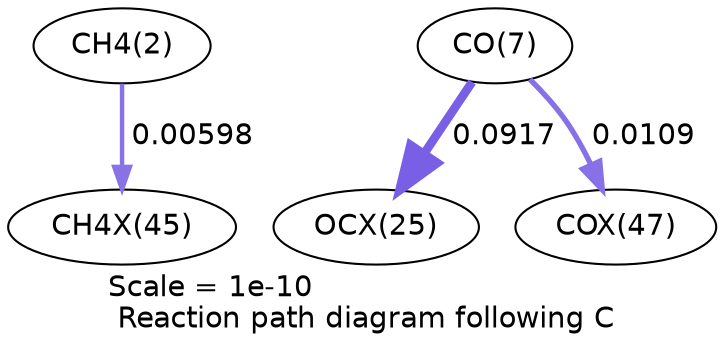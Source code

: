 digraph reaction_paths {
center=1;
s4 -> s42[fontname="Helvetica", penwidth=2.14, arrowsize=1.07, color="0.7, 0.506, 0.9"
, label=" 0.00598"];
s9 -> s38[fontname="Helvetica", penwidth=4.2, arrowsize=2.1, color="0.7, 0.592, 0.9"
, label=" 0.0917"];
s9 -> s44[fontname="Helvetica", penwidth=2.59, arrowsize=1.29, color="0.7, 0.511, 0.9"
, label=" 0.0109"];
s4 [ fontname="Helvetica", label="CH4(2)"];
s9 [ fontname="Helvetica", label="CO(7)"];
s38 [ fontname="Helvetica", label="OCX(25)"];
s42 [ fontname="Helvetica", label="CH4X(45)"];
s44 [ fontname="Helvetica", label="COX(47)"];
 label = "Scale = 1e-10\l Reaction path diagram following C";
 fontname = "Helvetica";
}
